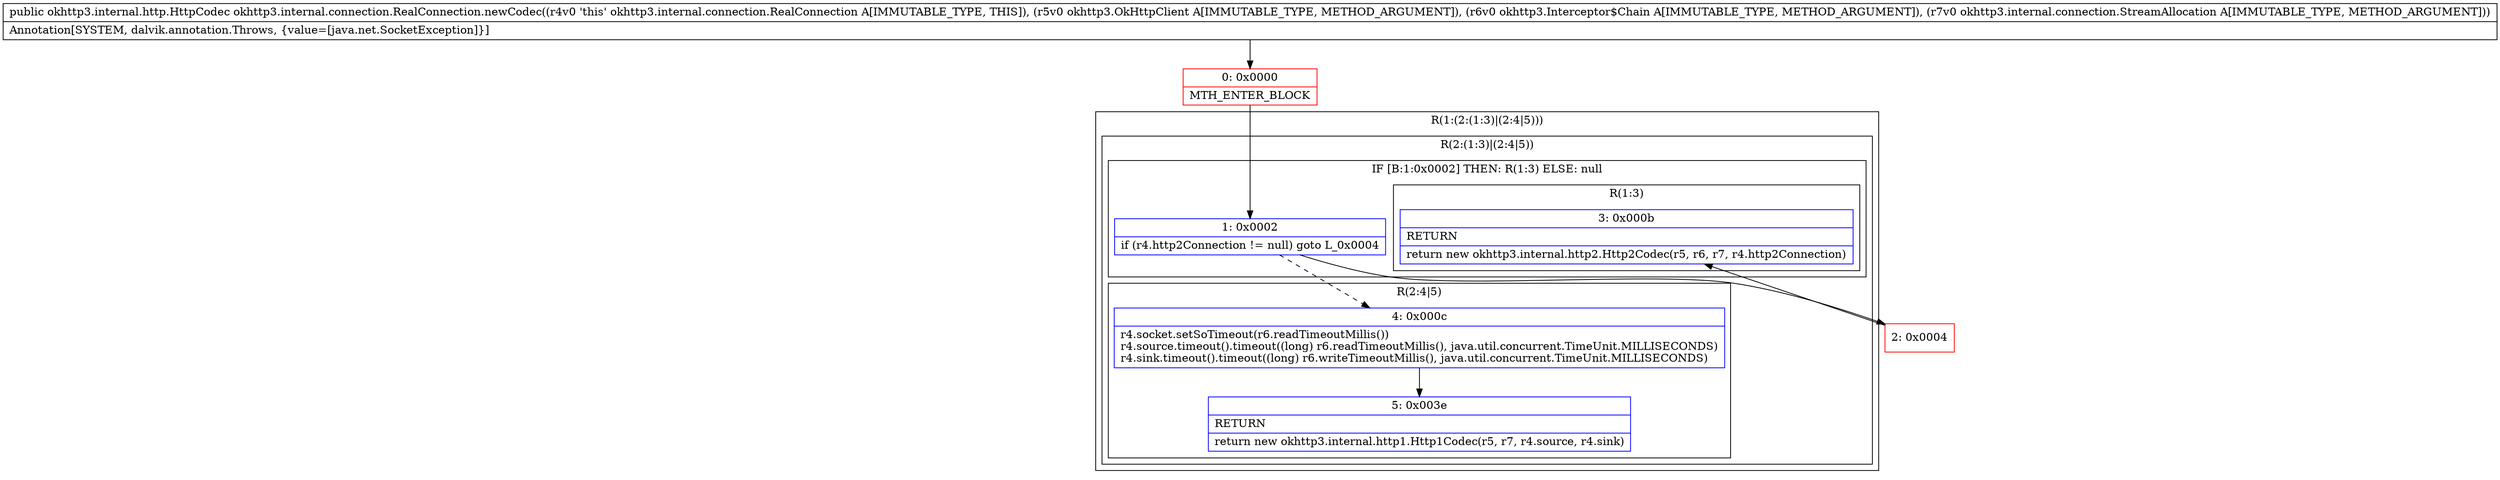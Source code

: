 digraph "CFG forokhttp3.internal.connection.RealConnection.newCodec(Lokhttp3\/OkHttpClient;Lokhttp3\/Interceptor$Chain;Lokhttp3\/internal\/connection\/StreamAllocation;)Lokhttp3\/internal\/http\/HttpCodec;" {
subgraph cluster_Region_1691870524 {
label = "R(1:(2:(1:3)|(2:4|5)))";
node [shape=record,color=blue];
subgraph cluster_Region_191723480 {
label = "R(2:(1:3)|(2:4|5))";
node [shape=record,color=blue];
subgraph cluster_IfRegion_132076582 {
label = "IF [B:1:0x0002] THEN: R(1:3) ELSE: null";
node [shape=record,color=blue];
Node_1 [shape=record,label="{1\:\ 0x0002|if (r4.http2Connection != null) goto L_0x0004\l}"];
subgraph cluster_Region_923055951 {
label = "R(1:3)";
node [shape=record,color=blue];
Node_3 [shape=record,label="{3\:\ 0x000b|RETURN\l|return new okhttp3.internal.http2.Http2Codec(r5, r6, r7, r4.http2Connection)\l}"];
}
}
subgraph cluster_Region_1814121110 {
label = "R(2:4|5)";
node [shape=record,color=blue];
Node_4 [shape=record,label="{4\:\ 0x000c|r4.socket.setSoTimeout(r6.readTimeoutMillis())\lr4.source.timeout().timeout((long) r6.readTimeoutMillis(), java.util.concurrent.TimeUnit.MILLISECONDS)\lr4.sink.timeout().timeout((long) r6.writeTimeoutMillis(), java.util.concurrent.TimeUnit.MILLISECONDS)\l}"];
Node_5 [shape=record,label="{5\:\ 0x003e|RETURN\l|return new okhttp3.internal.http1.Http1Codec(r5, r7, r4.source, r4.sink)\l}"];
}
}
}
Node_0 [shape=record,color=red,label="{0\:\ 0x0000|MTH_ENTER_BLOCK\l}"];
Node_2 [shape=record,color=red,label="{2\:\ 0x0004}"];
MethodNode[shape=record,label="{public okhttp3.internal.http.HttpCodec okhttp3.internal.connection.RealConnection.newCodec((r4v0 'this' okhttp3.internal.connection.RealConnection A[IMMUTABLE_TYPE, THIS]), (r5v0 okhttp3.OkHttpClient A[IMMUTABLE_TYPE, METHOD_ARGUMENT]), (r6v0 okhttp3.Interceptor$Chain A[IMMUTABLE_TYPE, METHOD_ARGUMENT]), (r7v0 okhttp3.internal.connection.StreamAllocation A[IMMUTABLE_TYPE, METHOD_ARGUMENT]))  | Annotation[SYSTEM, dalvik.annotation.Throws, \{value=[java.net.SocketException]\}]\l}"];
MethodNode -> Node_0;
Node_1 -> Node_2;
Node_1 -> Node_4[style=dashed];
Node_4 -> Node_5;
Node_0 -> Node_1;
Node_2 -> Node_3;
}

